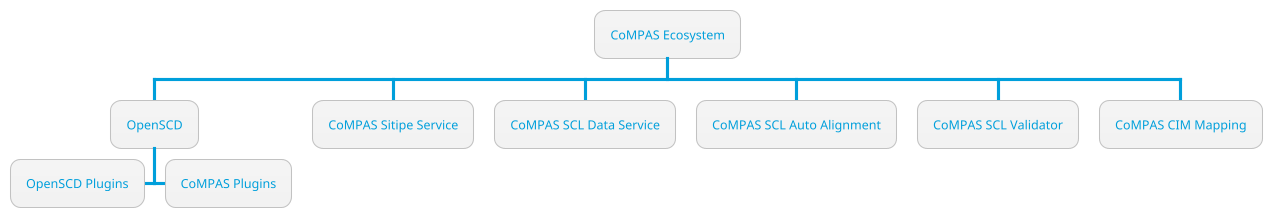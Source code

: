 @startwbs
!theme bluegray

skin rose

* CoMPAS Ecosystem
** OpenSCD
***< OpenSCD Plugins
***> CoMPAS Plugins
** CoMPAS Sitipe Service
** CoMPAS SCL Data Service
** CoMPAS SCL Auto Alignment
** CoMPAS SCL Validator
** CoMPAS CIM Mapping

@endwbs

